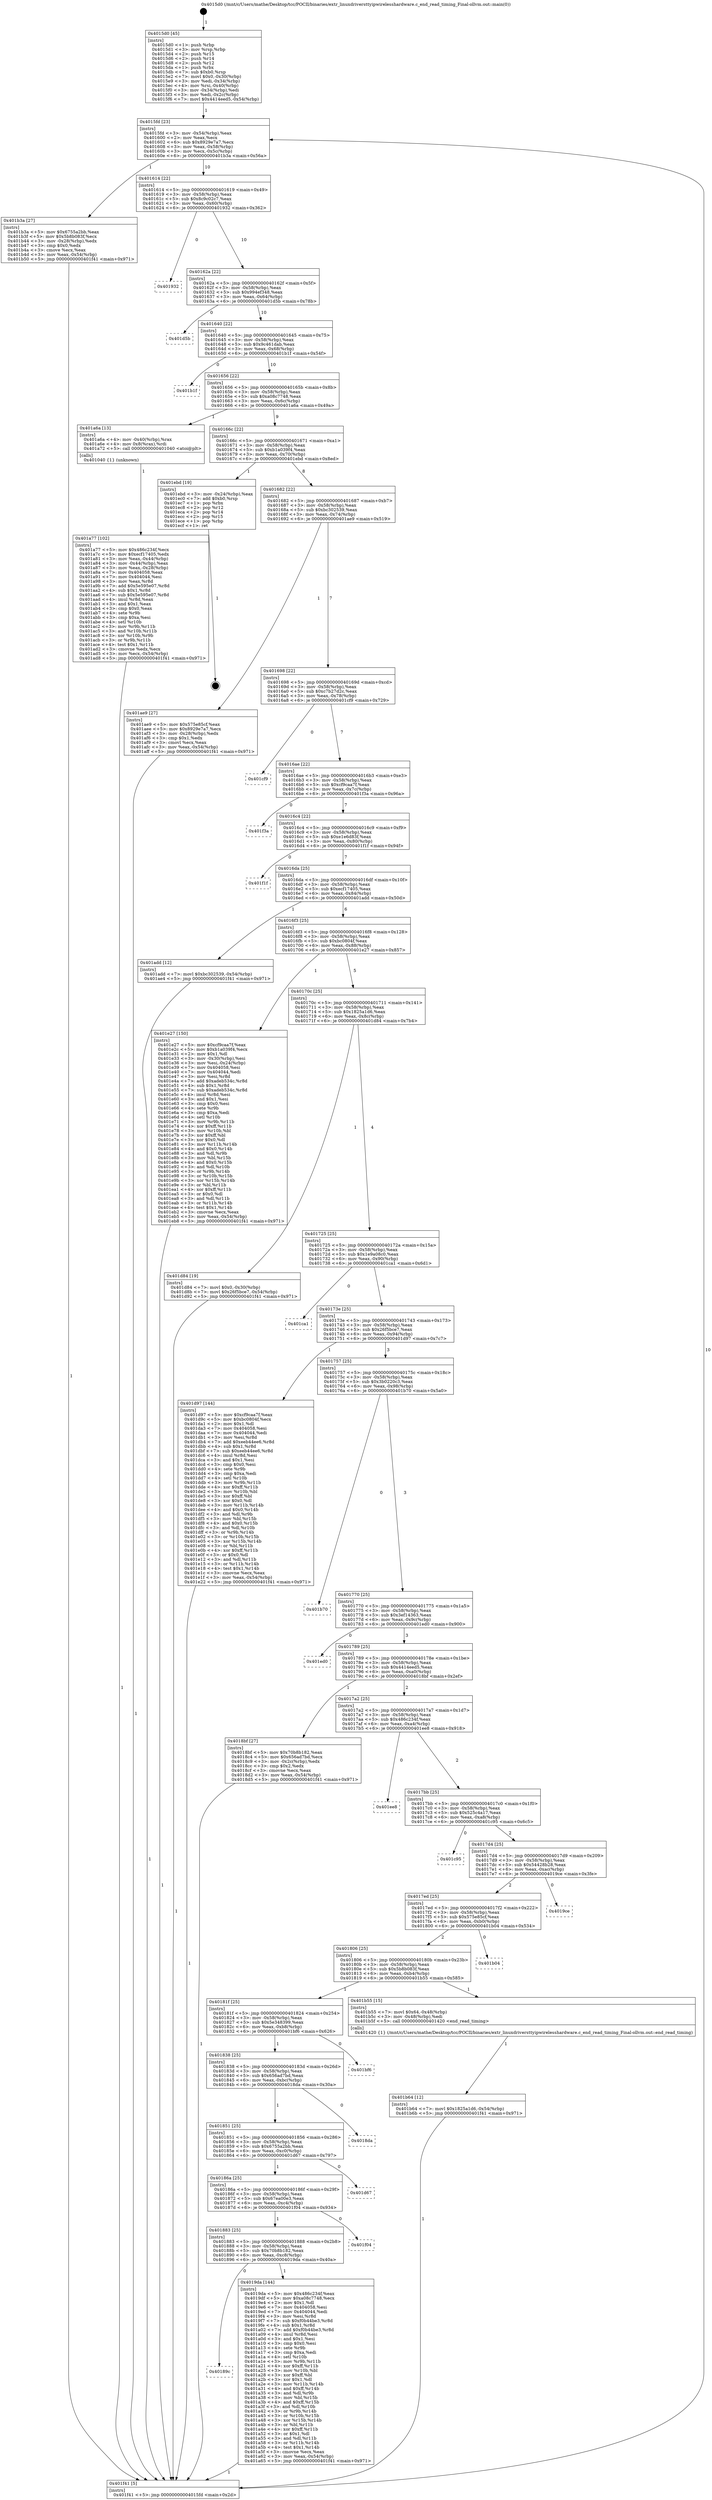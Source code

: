 digraph "0x4015d0" {
  label = "0x4015d0 (/mnt/c/Users/mathe/Desktop/tcc/POCII/binaries/extr_linuxdriversttyipwirelesshardware.c_end_read_timing_Final-ollvm.out::main(0))"
  labelloc = "t"
  node[shape=record]

  Entry [label="",width=0.3,height=0.3,shape=circle,fillcolor=black,style=filled]
  "0x4015fd" [label="{
     0x4015fd [23]\l
     | [instrs]\l
     &nbsp;&nbsp;0x4015fd \<+3\>: mov -0x54(%rbp),%eax\l
     &nbsp;&nbsp;0x401600 \<+2\>: mov %eax,%ecx\l
     &nbsp;&nbsp;0x401602 \<+6\>: sub $0x8929e7a7,%ecx\l
     &nbsp;&nbsp;0x401608 \<+3\>: mov %eax,-0x58(%rbp)\l
     &nbsp;&nbsp;0x40160b \<+3\>: mov %ecx,-0x5c(%rbp)\l
     &nbsp;&nbsp;0x40160e \<+6\>: je 0000000000401b3a \<main+0x56a\>\l
  }"]
  "0x401b3a" [label="{
     0x401b3a [27]\l
     | [instrs]\l
     &nbsp;&nbsp;0x401b3a \<+5\>: mov $0x6755a2bb,%eax\l
     &nbsp;&nbsp;0x401b3f \<+5\>: mov $0x5b8b083f,%ecx\l
     &nbsp;&nbsp;0x401b44 \<+3\>: mov -0x28(%rbp),%edx\l
     &nbsp;&nbsp;0x401b47 \<+3\>: cmp $0x0,%edx\l
     &nbsp;&nbsp;0x401b4a \<+3\>: cmove %ecx,%eax\l
     &nbsp;&nbsp;0x401b4d \<+3\>: mov %eax,-0x54(%rbp)\l
     &nbsp;&nbsp;0x401b50 \<+5\>: jmp 0000000000401f41 \<main+0x971\>\l
  }"]
  "0x401614" [label="{
     0x401614 [22]\l
     | [instrs]\l
     &nbsp;&nbsp;0x401614 \<+5\>: jmp 0000000000401619 \<main+0x49\>\l
     &nbsp;&nbsp;0x401619 \<+3\>: mov -0x58(%rbp),%eax\l
     &nbsp;&nbsp;0x40161c \<+5\>: sub $0x8c9c02c7,%eax\l
     &nbsp;&nbsp;0x401621 \<+3\>: mov %eax,-0x60(%rbp)\l
     &nbsp;&nbsp;0x401624 \<+6\>: je 0000000000401932 \<main+0x362\>\l
  }"]
  Exit [label="",width=0.3,height=0.3,shape=circle,fillcolor=black,style=filled,peripheries=2]
  "0x401932" [label="{
     0x401932\l
  }", style=dashed]
  "0x40162a" [label="{
     0x40162a [22]\l
     | [instrs]\l
     &nbsp;&nbsp;0x40162a \<+5\>: jmp 000000000040162f \<main+0x5f\>\l
     &nbsp;&nbsp;0x40162f \<+3\>: mov -0x58(%rbp),%eax\l
     &nbsp;&nbsp;0x401632 \<+5\>: sub $0x994ef348,%eax\l
     &nbsp;&nbsp;0x401637 \<+3\>: mov %eax,-0x64(%rbp)\l
     &nbsp;&nbsp;0x40163a \<+6\>: je 0000000000401d5b \<main+0x78b\>\l
  }"]
  "0x401b64" [label="{
     0x401b64 [12]\l
     | [instrs]\l
     &nbsp;&nbsp;0x401b64 \<+7\>: movl $0x1825a1d6,-0x54(%rbp)\l
     &nbsp;&nbsp;0x401b6b \<+5\>: jmp 0000000000401f41 \<main+0x971\>\l
  }"]
  "0x401d5b" [label="{
     0x401d5b\l
  }", style=dashed]
  "0x401640" [label="{
     0x401640 [22]\l
     | [instrs]\l
     &nbsp;&nbsp;0x401640 \<+5\>: jmp 0000000000401645 \<main+0x75\>\l
     &nbsp;&nbsp;0x401645 \<+3\>: mov -0x58(%rbp),%eax\l
     &nbsp;&nbsp;0x401648 \<+5\>: sub $0x9c461dab,%eax\l
     &nbsp;&nbsp;0x40164d \<+3\>: mov %eax,-0x68(%rbp)\l
     &nbsp;&nbsp;0x401650 \<+6\>: je 0000000000401b1f \<main+0x54f\>\l
  }"]
  "0x401a77" [label="{
     0x401a77 [102]\l
     | [instrs]\l
     &nbsp;&nbsp;0x401a77 \<+5\>: mov $0x486c234f,%ecx\l
     &nbsp;&nbsp;0x401a7c \<+5\>: mov $0xecf17405,%edx\l
     &nbsp;&nbsp;0x401a81 \<+3\>: mov %eax,-0x44(%rbp)\l
     &nbsp;&nbsp;0x401a84 \<+3\>: mov -0x44(%rbp),%eax\l
     &nbsp;&nbsp;0x401a87 \<+3\>: mov %eax,-0x28(%rbp)\l
     &nbsp;&nbsp;0x401a8a \<+7\>: mov 0x404058,%eax\l
     &nbsp;&nbsp;0x401a91 \<+7\>: mov 0x404044,%esi\l
     &nbsp;&nbsp;0x401a98 \<+3\>: mov %eax,%r8d\l
     &nbsp;&nbsp;0x401a9b \<+7\>: add $0x5e595e07,%r8d\l
     &nbsp;&nbsp;0x401aa2 \<+4\>: sub $0x1,%r8d\l
     &nbsp;&nbsp;0x401aa6 \<+7\>: sub $0x5e595e07,%r8d\l
     &nbsp;&nbsp;0x401aad \<+4\>: imul %r8d,%eax\l
     &nbsp;&nbsp;0x401ab1 \<+3\>: and $0x1,%eax\l
     &nbsp;&nbsp;0x401ab4 \<+3\>: cmp $0x0,%eax\l
     &nbsp;&nbsp;0x401ab7 \<+4\>: sete %r9b\l
     &nbsp;&nbsp;0x401abb \<+3\>: cmp $0xa,%esi\l
     &nbsp;&nbsp;0x401abe \<+4\>: setl %r10b\l
     &nbsp;&nbsp;0x401ac2 \<+3\>: mov %r9b,%r11b\l
     &nbsp;&nbsp;0x401ac5 \<+3\>: and %r10b,%r11b\l
     &nbsp;&nbsp;0x401ac8 \<+3\>: xor %r10b,%r9b\l
     &nbsp;&nbsp;0x401acb \<+3\>: or %r9b,%r11b\l
     &nbsp;&nbsp;0x401ace \<+4\>: test $0x1,%r11b\l
     &nbsp;&nbsp;0x401ad2 \<+3\>: cmovne %edx,%ecx\l
     &nbsp;&nbsp;0x401ad5 \<+3\>: mov %ecx,-0x54(%rbp)\l
     &nbsp;&nbsp;0x401ad8 \<+5\>: jmp 0000000000401f41 \<main+0x971\>\l
  }"]
  "0x401b1f" [label="{
     0x401b1f\l
  }", style=dashed]
  "0x401656" [label="{
     0x401656 [22]\l
     | [instrs]\l
     &nbsp;&nbsp;0x401656 \<+5\>: jmp 000000000040165b \<main+0x8b\>\l
     &nbsp;&nbsp;0x40165b \<+3\>: mov -0x58(%rbp),%eax\l
     &nbsp;&nbsp;0x40165e \<+5\>: sub $0xa08c7748,%eax\l
     &nbsp;&nbsp;0x401663 \<+3\>: mov %eax,-0x6c(%rbp)\l
     &nbsp;&nbsp;0x401666 \<+6\>: je 0000000000401a6a \<main+0x49a\>\l
  }"]
  "0x40189c" [label="{
     0x40189c\l
  }", style=dashed]
  "0x401a6a" [label="{
     0x401a6a [13]\l
     | [instrs]\l
     &nbsp;&nbsp;0x401a6a \<+4\>: mov -0x40(%rbp),%rax\l
     &nbsp;&nbsp;0x401a6e \<+4\>: mov 0x8(%rax),%rdi\l
     &nbsp;&nbsp;0x401a72 \<+5\>: call 0000000000401040 \<atoi@plt\>\l
     | [calls]\l
     &nbsp;&nbsp;0x401040 \{1\} (unknown)\l
  }"]
  "0x40166c" [label="{
     0x40166c [22]\l
     | [instrs]\l
     &nbsp;&nbsp;0x40166c \<+5\>: jmp 0000000000401671 \<main+0xa1\>\l
     &nbsp;&nbsp;0x401671 \<+3\>: mov -0x58(%rbp),%eax\l
     &nbsp;&nbsp;0x401674 \<+5\>: sub $0xb1a039f4,%eax\l
     &nbsp;&nbsp;0x401679 \<+3\>: mov %eax,-0x70(%rbp)\l
     &nbsp;&nbsp;0x40167c \<+6\>: je 0000000000401ebd \<main+0x8ed\>\l
  }"]
  "0x4019da" [label="{
     0x4019da [144]\l
     | [instrs]\l
     &nbsp;&nbsp;0x4019da \<+5\>: mov $0x486c234f,%eax\l
     &nbsp;&nbsp;0x4019df \<+5\>: mov $0xa08c7748,%ecx\l
     &nbsp;&nbsp;0x4019e4 \<+2\>: mov $0x1,%dl\l
     &nbsp;&nbsp;0x4019e6 \<+7\>: mov 0x404058,%esi\l
     &nbsp;&nbsp;0x4019ed \<+7\>: mov 0x404044,%edi\l
     &nbsp;&nbsp;0x4019f4 \<+3\>: mov %esi,%r8d\l
     &nbsp;&nbsp;0x4019f7 \<+7\>: sub $0xf0b44be3,%r8d\l
     &nbsp;&nbsp;0x4019fe \<+4\>: sub $0x1,%r8d\l
     &nbsp;&nbsp;0x401a02 \<+7\>: add $0xf0b44be3,%r8d\l
     &nbsp;&nbsp;0x401a09 \<+4\>: imul %r8d,%esi\l
     &nbsp;&nbsp;0x401a0d \<+3\>: and $0x1,%esi\l
     &nbsp;&nbsp;0x401a10 \<+3\>: cmp $0x0,%esi\l
     &nbsp;&nbsp;0x401a13 \<+4\>: sete %r9b\l
     &nbsp;&nbsp;0x401a17 \<+3\>: cmp $0xa,%edi\l
     &nbsp;&nbsp;0x401a1a \<+4\>: setl %r10b\l
     &nbsp;&nbsp;0x401a1e \<+3\>: mov %r9b,%r11b\l
     &nbsp;&nbsp;0x401a21 \<+4\>: xor $0xff,%r11b\l
     &nbsp;&nbsp;0x401a25 \<+3\>: mov %r10b,%bl\l
     &nbsp;&nbsp;0x401a28 \<+3\>: xor $0xff,%bl\l
     &nbsp;&nbsp;0x401a2b \<+3\>: xor $0x1,%dl\l
     &nbsp;&nbsp;0x401a2e \<+3\>: mov %r11b,%r14b\l
     &nbsp;&nbsp;0x401a31 \<+4\>: and $0xff,%r14b\l
     &nbsp;&nbsp;0x401a35 \<+3\>: and %dl,%r9b\l
     &nbsp;&nbsp;0x401a38 \<+3\>: mov %bl,%r15b\l
     &nbsp;&nbsp;0x401a3b \<+4\>: and $0xff,%r15b\l
     &nbsp;&nbsp;0x401a3f \<+3\>: and %dl,%r10b\l
     &nbsp;&nbsp;0x401a42 \<+3\>: or %r9b,%r14b\l
     &nbsp;&nbsp;0x401a45 \<+3\>: or %r10b,%r15b\l
     &nbsp;&nbsp;0x401a48 \<+3\>: xor %r15b,%r14b\l
     &nbsp;&nbsp;0x401a4b \<+3\>: or %bl,%r11b\l
     &nbsp;&nbsp;0x401a4e \<+4\>: xor $0xff,%r11b\l
     &nbsp;&nbsp;0x401a52 \<+3\>: or $0x1,%dl\l
     &nbsp;&nbsp;0x401a55 \<+3\>: and %dl,%r11b\l
     &nbsp;&nbsp;0x401a58 \<+3\>: or %r11b,%r14b\l
     &nbsp;&nbsp;0x401a5b \<+4\>: test $0x1,%r14b\l
     &nbsp;&nbsp;0x401a5f \<+3\>: cmovne %ecx,%eax\l
     &nbsp;&nbsp;0x401a62 \<+3\>: mov %eax,-0x54(%rbp)\l
     &nbsp;&nbsp;0x401a65 \<+5\>: jmp 0000000000401f41 \<main+0x971\>\l
  }"]
  "0x401ebd" [label="{
     0x401ebd [19]\l
     | [instrs]\l
     &nbsp;&nbsp;0x401ebd \<+3\>: mov -0x24(%rbp),%eax\l
     &nbsp;&nbsp;0x401ec0 \<+7\>: add $0xb0,%rsp\l
     &nbsp;&nbsp;0x401ec7 \<+1\>: pop %rbx\l
     &nbsp;&nbsp;0x401ec8 \<+2\>: pop %r12\l
     &nbsp;&nbsp;0x401eca \<+2\>: pop %r14\l
     &nbsp;&nbsp;0x401ecc \<+2\>: pop %r15\l
     &nbsp;&nbsp;0x401ece \<+1\>: pop %rbp\l
     &nbsp;&nbsp;0x401ecf \<+1\>: ret\l
  }"]
  "0x401682" [label="{
     0x401682 [22]\l
     | [instrs]\l
     &nbsp;&nbsp;0x401682 \<+5\>: jmp 0000000000401687 \<main+0xb7\>\l
     &nbsp;&nbsp;0x401687 \<+3\>: mov -0x58(%rbp),%eax\l
     &nbsp;&nbsp;0x40168a \<+5\>: sub $0xbc302539,%eax\l
     &nbsp;&nbsp;0x40168f \<+3\>: mov %eax,-0x74(%rbp)\l
     &nbsp;&nbsp;0x401692 \<+6\>: je 0000000000401ae9 \<main+0x519\>\l
  }"]
  "0x401883" [label="{
     0x401883 [25]\l
     | [instrs]\l
     &nbsp;&nbsp;0x401883 \<+5\>: jmp 0000000000401888 \<main+0x2b8\>\l
     &nbsp;&nbsp;0x401888 \<+3\>: mov -0x58(%rbp),%eax\l
     &nbsp;&nbsp;0x40188b \<+5\>: sub $0x70b8b182,%eax\l
     &nbsp;&nbsp;0x401890 \<+6\>: mov %eax,-0xc8(%rbp)\l
     &nbsp;&nbsp;0x401896 \<+6\>: je 00000000004019da \<main+0x40a\>\l
  }"]
  "0x401ae9" [label="{
     0x401ae9 [27]\l
     | [instrs]\l
     &nbsp;&nbsp;0x401ae9 \<+5\>: mov $0x575e85cf,%eax\l
     &nbsp;&nbsp;0x401aee \<+5\>: mov $0x8929e7a7,%ecx\l
     &nbsp;&nbsp;0x401af3 \<+3\>: mov -0x28(%rbp),%edx\l
     &nbsp;&nbsp;0x401af6 \<+3\>: cmp $0x1,%edx\l
     &nbsp;&nbsp;0x401af9 \<+3\>: cmovl %ecx,%eax\l
     &nbsp;&nbsp;0x401afc \<+3\>: mov %eax,-0x54(%rbp)\l
     &nbsp;&nbsp;0x401aff \<+5\>: jmp 0000000000401f41 \<main+0x971\>\l
  }"]
  "0x401698" [label="{
     0x401698 [22]\l
     | [instrs]\l
     &nbsp;&nbsp;0x401698 \<+5\>: jmp 000000000040169d \<main+0xcd\>\l
     &nbsp;&nbsp;0x40169d \<+3\>: mov -0x58(%rbp),%eax\l
     &nbsp;&nbsp;0x4016a0 \<+5\>: sub $0xc7b27d2c,%eax\l
     &nbsp;&nbsp;0x4016a5 \<+3\>: mov %eax,-0x78(%rbp)\l
     &nbsp;&nbsp;0x4016a8 \<+6\>: je 0000000000401cf9 \<main+0x729\>\l
  }"]
  "0x401f04" [label="{
     0x401f04\l
  }", style=dashed]
  "0x401cf9" [label="{
     0x401cf9\l
  }", style=dashed]
  "0x4016ae" [label="{
     0x4016ae [22]\l
     | [instrs]\l
     &nbsp;&nbsp;0x4016ae \<+5\>: jmp 00000000004016b3 \<main+0xe3\>\l
     &nbsp;&nbsp;0x4016b3 \<+3\>: mov -0x58(%rbp),%eax\l
     &nbsp;&nbsp;0x4016b6 \<+5\>: sub $0xcf9caa7f,%eax\l
     &nbsp;&nbsp;0x4016bb \<+3\>: mov %eax,-0x7c(%rbp)\l
     &nbsp;&nbsp;0x4016be \<+6\>: je 0000000000401f3a \<main+0x96a\>\l
  }"]
  "0x40186a" [label="{
     0x40186a [25]\l
     | [instrs]\l
     &nbsp;&nbsp;0x40186a \<+5\>: jmp 000000000040186f \<main+0x29f\>\l
     &nbsp;&nbsp;0x40186f \<+3\>: mov -0x58(%rbp),%eax\l
     &nbsp;&nbsp;0x401872 \<+5\>: sub $0x67ea00e3,%eax\l
     &nbsp;&nbsp;0x401877 \<+6\>: mov %eax,-0xc4(%rbp)\l
     &nbsp;&nbsp;0x40187d \<+6\>: je 0000000000401f04 \<main+0x934\>\l
  }"]
  "0x401f3a" [label="{
     0x401f3a\l
  }", style=dashed]
  "0x4016c4" [label="{
     0x4016c4 [22]\l
     | [instrs]\l
     &nbsp;&nbsp;0x4016c4 \<+5\>: jmp 00000000004016c9 \<main+0xf9\>\l
     &nbsp;&nbsp;0x4016c9 \<+3\>: mov -0x58(%rbp),%eax\l
     &nbsp;&nbsp;0x4016cc \<+5\>: sub $0xe1e6d83f,%eax\l
     &nbsp;&nbsp;0x4016d1 \<+3\>: mov %eax,-0x80(%rbp)\l
     &nbsp;&nbsp;0x4016d4 \<+6\>: je 0000000000401f1f \<main+0x94f\>\l
  }"]
  "0x401d67" [label="{
     0x401d67\l
  }", style=dashed]
  "0x401f1f" [label="{
     0x401f1f\l
  }", style=dashed]
  "0x4016da" [label="{
     0x4016da [25]\l
     | [instrs]\l
     &nbsp;&nbsp;0x4016da \<+5\>: jmp 00000000004016df \<main+0x10f\>\l
     &nbsp;&nbsp;0x4016df \<+3\>: mov -0x58(%rbp),%eax\l
     &nbsp;&nbsp;0x4016e2 \<+5\>: sub $0xecf17405,%eax\l
     &nbsp;&nbsp;0x4016e7 \<+6\>: mov %eax,-0x84(%rbp)\l
     &nbsp;&nbsp;0x4016ed \<+6\>: je 0000000000401add \<main+0x50d\>\l
  }"]
  "0x401851" [label="{
     0x401851 [25]\l
     | [instrs]\l
     &nbsp;&nbsp;0x401851 \<+5\>: jmp 0000000000401856 \<main+0x286\>\l
     &nbsp;&nbsp;0x401856 \<+3\>: mov -0x58(%rbp),%eax\l
     &nbsp;&nbsp;0x401859 \<+5\>: sub $0x6755a2bb,%eax\l
     &nbsp;&nbsp;0x40185e \<+6\>: mov %eax,-0xc0(%rbp)\l
     &nbsp;&nbsp;0x401864 \<+6\>: je 0000000000401d67 \<main+0x797\>\l
  }"]
  "0x401add" [label="{
     0x401add [12]\l
     | [instrs]\l
     &nbsp;&nbsp;0x401add \<+7\>: movl $0xbc302539,-0x54(%rbp)\l
     &nbsp;&nbsp;0x401ae4 \<+5\>: jmp 0000000000401f41 \<main+0x971\>\l
  }"]
  "0x4016f3" [label="{
     0x4016f3 [25]\l
     | [instrs]\l
     &nbsp;&nbsp;0x4016f3 \<+5\>: jmp 00000000004016f8 \<main+0x128\>\l
     &nbsp;&nbsp;0x4016f8 \<+3\>: mov -0x58(%rbp),%eax\l
     &nbsp;&nbsp;0x4016fb \<+5\>: sub $0xbc0804f,%eax\l
     &nbsp;&nbsp;0x401700 \<+6\>: mov %eax,-0x88(%rbp)\l
     &nbsp;&nbsp;0x401706 \<+6\>: je 0000000000401e27 \<main+0x857\>\l
  }"]
  "0x4018da" [label="{
     0x4018da\l
  }", style=dashed]
  "0x401e27" [label="{
     0x401e27 [150]\l
     | [instrs]\l
     &nbsp;&nbsp;0x401e27 \<+5\>: mov $0xcf9caa7f,%eax\l
     &nbsp;&nbsp;0x401e2c \<+5\>: mov $0xb1a039f4,%ecx\l
     &nbsp;&nbsp;0x401e31 \<+2\>: mov $0x1,%dl\l
     &nbsp;&nbsp;0x401e33 \<+3\>: mov -0x30(%rbp),%esi\l
     &nbsp;&nbsp;0x401e36 \<+3\>: mov %esi,-0x24(%rbp)\l
     &nbsp;&nbsp;0x401e39 \<+7\>: mov 0x404058,%esi\l
     &nbsp;&nbsp;0x401e40 \<+7\>: mov 0x404044,%edi\l
     &nbsp;&nbsp;0x401e47 \<+3\>: mov %esi,%r8d\l
     &nbsp;&nbsp;0x401e4a \<+7\>: add $0xadeb534c,%r8d\l
     &nbsp;&nbsp;0x401e51 \<+4\>: sub $0x1,%r8d\l
     &nbsp;&nbsp;0x401e55 \<+7\>: sub $0xadeb534c,%r8d\l
     &nbsp;&nbsp;0x401e5c \<+4\>: imul %r8d,%esi\l
     &nbsp;&nbsp;0x401e60 \<+3\>: and $0x1,%esi\l
     &nbsp;&nbsp;0x401e63 \<+3\>: cmp $0x0,%esi\l
     &nbsp;&nbsp;0x401e66 \<+4\>: sete %r9b\l
     &nbsp;&nbsp;0x401e6a \<+3\>: cmp $0xa,%edi\l
     &nbsp;&nbsp;0x401e6d \<+4\>: setl %r10b\l
     &nbsp;&nbsp;0x401e71 \<+3\>: mov %r9b,%r11b\l
     &nbsp;&nbsp;0x401e74 \<+4\>: xor $0xff,%r11b\l
     &nbsp;&nbsp;0x401e78 \<+3\>: mov %r10b,%bl\l
     &nbsp;&nbsp;0x401e7b \<+3\>: xor $0xff,%bl\l
     &nbsp;&nbsp;0x401e7e \<+3\>: xor $0x0,%dl\l
     &nbsp;&nbsp;0x401e81 \<+3\>: mov %r11b,%r14b\l
     &nbsp;&nbsp;0x401e84 \<+4\>: and $0x0,%r14b\l
     &nbsp;&nbsp;0x401e88 \<+3\>: and %dl,%r9b\l
     &nbsp;&nbsp;0x401e8b \<+3\>: mov %bl,%r15b\l
     &nbsp;&nbsp;0x401e8e \<+4\>: and $0x0,%r15b\l
     &nbsp;&nbsp;0x401e92 \<+3\>: and %dl,%r10b\l
     &nbsp;&nbsp;0x401e95 \<+3\>: or %r9b,%r14b\l
     &nbsp;&nbsp;0x401e98 \<+3\>: or %r10b,%r15b\l
     &nbsp;&nbsp;0x401e9b \<+3\>: xor %r15b,%r14b\l
     &nbsp;&nbsp;0x401e9e \<+3\>: or %bl,%r11b\l
     &nbsp;&nbsp;0x401ea1 \<+4\>: xor $0xff,%r11b\l
     &nbsp;&nbsp;0x401ea5 \<+3\>: or $0x0,%dl\l
     &nbsp;&nbsp;0x401ea8 \<+3\>: and %dl,%r11b\l
     &nbsp;&nbsp;0x401eab \<+3\>: or %r11b,%r14b\l
     &nbsp;&nbsp;0x401eae \<+4\>: test $0x1,%r14b\l
     &nbsp;&nbsp;0x401eb2 \<+3\>: cmovne %ecx,%eax\l
     &nbsp;&nbsp;0x401eb5 \<+3\>: mov %eax,-0x54(%rbp)\l
     &nbsp;&nbsp;0x401eb8 \<+5\>: jmp 0000000000401f41 \<main+0x971\>\l
  }"]
  "0x40170c" [label="{
     0x40170c [25]\l
     | [instrs]\l
     &nbsp;&nbsp;0x40170c \<+5\>: jmp 0000000000401711 \<main+0x141\>\l
     &nbsp;&nbsp;0x401711 \<+3\>: mov -0x58(%rbp),%eax\l
     &nbsp;&nbsp;0x401714 \<+5\>: sub $0x1825a1d6,%eax\l
     &nbsp;&nbsp;0x401719 \<+6\>: mov %eax,-0x8c(%rbp)\l
     &nbsp;&nbsp;0x40171f \<+6\>: je 0000000000401d84 \<main+0x7b4\>\l
  }"]
  "0x401838" [label="{
     0x401838 [25]\l
     | [instrs]\l
     &nbsp;&nbsp;0x401838 \<+5\>: jmp 000000000040183d \<main+0x26d\>\l
     &nbsp;&nbsp;0x40183d \<+3\>: mov -0x58(%rbp),%eax\l
     &nbsp;&nbsp;0x401840 \<+5\>: sub $0x656ad7bd,%eax\l
     &nbsp;&nbsp;0x401845 \<+6\>: mov %eax,-0xbc(%rbp)\l
     &nbsp;&nbsp;0x40184b \<+6\>: je 00000000004018da \<main+0x30a\>\l
  }"]
  "0x401d84" [label="{
     0x401d84 [19]\l
     | [instrs]\l
     &nbsp;&nbsp;0x401d84 \<+7\>: movl $0x0,-0x30(%rbp)\l
     &nbsp;&nbsp;0x401d8b \<+7\>: movl $0x26f5bce7,-0x54(%rbp)\l
     &nbsp;&nbsp;0x401d92 \<+5\>: jmp 0000000000401f41 \<main+0x971\>\l
  }"]
  "0x401725" [label="{
     0x401725 [25]\l
     | [instrs]\l
     &nbsp;&nbsp;0x401725 \<+5\>: jmp 000000000040172a \<main+0x15a\>\l
     &nbsp;&nbsp;0x40172a \<+3\>: mov -0x58(%rbp),%eax\l
     &nbsp;&nbsp;0x40172d \<+5\>: sub $0x1e9a08c0,%eax\l
     &nbsp;&nbsp;0x401732 \<+6\>: mov %eax,-0x90(%rbp)\l
     &nbsp;&nbsp;0x401738 \<+6\>: je 0000000000401ca1 \<main+0x6d1\>\l
  }"]
  "0x401bf6" [label="{
     0x401bf6\l
  }", style=dashed]
  "0x401ca1" [label="{
     0x401ca1\l
  }", style=dashed]
  "0x40173e" [label="{
     0x40173e [25]\l
     | [instrs]\l
     &nbsp;&nbsp;0x40173e \<+5\>: jmp 0000000000401743 \<main+0x173\>\l
     &nbsp;&nbsp;0x401743 \<+3\>: mov -0x58(%rbp),%eax\l
     &nbsp;&nbsp;0x401746 \<+5\>: sub $0x26f5bce7,%eax\l
     &nbsp;&nbsp;0x40174b \<+6\>: mov %eax,-0x94(%rbp)\l
     &nbsp;&nbsp;0x401751 \<+6\>: je 0000000000401d97 \<main+0x7c7\>\l
  }"]
  "0x40181f" [label="{
     0x40181f [25]\l
     | [instrs]\l
     &nbsp;&nbsp;0x40181f \<+5\>: jmp 0000000000401824 \<main+0x254\>\l
     &nbsp;&nbsp;0x401824 \<+3\>: mov -0x58(%rbp),%eax\l
     &nbsp;&nbsp;0x401827 \<+5\>: sub $0x5e348399,%eax\l
     &nbsp;&nbsp;0x40182c \<+6\>: mov %eax,-0xb8(%rbp)\l
     &nbsp;&nbsp;0x401832 \<+6\>: je 0000000000401bf6 \<main+0x626\>\l
  }"]
  "0x401d97" [label="{
     0x401d97 [144]\l
     | [instrs]\l
     &nbsp;&nbsp;0x401d97 \<+5\>: mov $0xcf9caa7f,%eax\l
     &nbsp;&nbsp;0x401d9c \<+5\>: mov $0xbc0804f,%ecx\l
     &nbsp;&nbsp;0x401da1 \<+2\>: mov $0x1,%dl\l
     &nbsp;&nbsp;0x401da3 \<+7\>: mov 0x404058,%esi\l
     &nbsp;&nbsp;0x401daa \<+7\>: mov 0x404044,%edi\l
     &nbsp;&nbsp;0x401db1 \<+3\>: mov %esi,%r8d\l
     &nbsp;&nbsp;0x401db4 \<+7\>: add $0xeeb44ee6,%r8d\l
     &nbsp;&nbsp;0x401dbb \<+4\>: sub $0x1,%r8d\l
     &nbsp;&nbsp;0x401dbf \<+7\>: sub $0xeeb44ee6,%r8d\l
     &nbsp;&nbsp;0x401dc6 \<+4\>: imul %r8d,%esi\l
     &nbsp;&nbsp;0x401dca \<+3\>: and $0x1,%esi\l
     &nbsp;&nbsp;0x401dcd \<+3\>: cmp $0x0,%esi\l
     &nbsp;&nbsp;0x401dd0 \<+4\>: sete %r9b\l
     &nbsp;&nbsp;0x401dd4 \<+3\>: cmp $0xa,%edi\l
     &nbsp;&nbsp;0x401dd7 \<+4\>: setl %r10b\l
     &nbsp;&nbsp;0x401ddb \<+3\>: mov %r9b,%r11b\l
     &nbsp;&nbsp;0x401dde \<+4\>: xor $0xff,%r11b\l
     &nbsp;&nbsp;0x401de2 \<+3\>: mov %r10b,%bl\l
     &nbsp;&nbsp;0x401de5 \<+3\>: xor $0xff,%bl\l
     &nbsp;&nbsp;0x401de8 \<+3\>: xor $0x0,%dl\l
     &nbsp;&nbsp;0x401deb \<+3\>: mov %r11b,%r14b\l
     &nbsp;&nbsp;0x401dee \<+4\>: and $0x0,%r14b\l
     &nbsp;&nbsp;0x401df2 \<+3\>: and %dl,%r9b\l
     &nbsp;&nbsp;0x401df5 \<+3\>: mov %bl,%r15b\l
     &nbsp;&nbsp;0x401df8 \<+4\>: and $0x0,%r15b\l
     &nbsp;&nbsp;0x401dfc \<+3\>: and %dl,%r10b\l
     &nbsp;&nbsp;0x401dff \<+3\>: or %r9b,%r14b\l
     &nbsp;&nbsp;0x401e02 \<+3\>: or %r10b,%r15b\l
     &nbsp;&nbsp;0x401e05 \<+3\>: xor %r15b,%r14b\l
     &nbsp;&nbsp;0x401e08 \<+3\>: or %bl,%r11b\l
     &nbsp;&nbsp;0x401e0b \<+4\>: xor $0xff,%r11b\l
     &nbsp;&nbsp;0x401e0f \<+3\>: or $0x0,%dl\l
     &nbsp;&nbsp;0x401e12 \<+3\>: and %dl,%r11b\l
     &nbsp;&nbsp;0x401e15 \<+3\>: or %r11b,%r14b\l
     &nbsp;&nbsp;0x401e18 \<+4\>: test $0x1,%r14b\l
     &nbsp;&nbsp;0x401e1c \<+3\>: cmovne %ecx,%eax\l
     &nbsp;&nbsp;0x401e1f \<+3\>: mov %eax,-0x54(%rbp)\l
     &nbsp;&nbsp;0x401e22 \<+5\>: jmp 0000000000401f41 \<main+0x971\>\l
  }"]
  "0x401757" [label="{
     0x401757 [25]\l
     | [instrs]\l
     &nbsp;&nbsp;0x401757 \<+5\>: jmp 000000000040175c \<main+0x18c\>\l
     &nbsp;&nbsp;0x40175c \<+3\>: mov -0x58(%rbp),%eax\l
     &nbsp;&nbsp;0x40175f \<+5\>: sub $0x3b0220c3,%eax\l
     &nbsp;&nbsp;0x401764 \<+6\>: mov %eax,-0x98(%rbp)\l
     &nbsp;&nbsp;0x40176a \<+6\>: je 0000000000401b70 \<main+0x5a0\>\l
  }"]
  "0x401b55" [label="{
     0x401b55 [15]\l
     | [instrs]\l
     &nbsp;&nbsp;0x401b55 \<+7\>: movl $0x64,-0x48(%rbp)\l
     &nbsp;&nbsp;0x401b5c \<+3\>: mov -0x48(%rbp),%edi\l
     &nbsp;&nbsp;0x401b5f \<+5\>: call 0000000000401420 \<end_read_timing\>\l
     | [calls]\l
     &nbsp;&nbsp;0x401420 \{1\} (/mnt/c/Users/mathe/Desktop/tcc/POCII/binaries/extr_linuxdriversttyipwirelesshardware.c_end_read_timing_Final-ollvm.out::end_read_timing)\l
  }"]
  "0x401b70" [label="{
     0x401b70\l
  }", style=dashed]
  "0x401770" [label="{
     0x401770 [25]\l
     | [instrs]\l
     &nbsp;&nbsp;0x401770 \<+5\>: jmp 0000000000401775 \<main+0x1a5\>\l
     &nbsp;&nbsp;0x401775 \<+3\>: mov -0x58(%rbp),%eax\l
     &nbsp;&nbsp;0x401778 \<+5\>: sub $0x3ef14363,%eax\l
     &nbsp;&nbsp;0x40177d \<+6\>: mov %eax,-0x9c(%rbp)\l
     &nbsp;&nbsp;0x401783 \<+6\>: je 0000000000401ed0 \<main+0x900\>\l
  }"]
  "0x401806" [label="{
     0x401806 [25]\l
     | [instrs]\l
     &nbsp;&nbsp;0x401806 \<+5\>: jmp 000000000040180b \<main+0x23b\>\l
     &nbsp;&nbsp;0x40180b \<+3\>: mov -0x58(%rbp),%eax\l
     &nbsp;&nbsp;0x40180e \<+5\>: sub $0x5b8b083f,%eax\l
     &nbsp;&nbsp;0x401813 \<+6\>: mov %eax,-0xb4(%rbp)\l
     &nbsp;&nbsp;0x401819 \<+6\>: je 0000000000401b55 \<main+0x585\>\l
  }"]
  "0x401ed0" [label="{
     0x401ed0\l
  }", style=dashed]
  "0x401789" [label="{
     0x401789 [25]\l
     | [instrs]\l
     &nbsp;&nbsp;0x401789 \<+5\>: jmp 000000000040178e \<main+0x1be\>\l
     &nbsp;&nbsp;0x40178e \<+3\>: mov -0x58(%rbp),%eax\l
     &nbsp;&nbsp;0x401791 \<+5\>: sub $0x4414eed5,%eax\l
     &nbsp;&nbsp;0x401796 \<+6\>: mov %eax,-0xa0(%rbp)\l
     &nbsp;&nbsp;0x40179c \<+6\>: je 00000000004018bf \<main+0x2ef\>\l
  }"]
  "0x401b04" [label="{
     0x401b04\l
  }", style=dashed]
  "0x4018bf" [label="{
     0x4018bf [27]\l
     | [instrs]\l
     &nbsp;&nbsp;0x4018bf \<+5\>: mov $0x70b8b182,%eax\l
     &nbsp;&nbsp;0x4018c4 \<+5\>: mov $0x656ad7bd,%ecx\l
     &nbsp;&nbsp;0x4018c9 \<+3\>: mov -0x2c(%rbp),%edx\l
     &nbsp;&nbsp;0x4018cc \<+3\>: cmp $0x2,%edx\l
     &nbsp;&nbsp;0x4018cf \<+3\>: cmovne %ecx,%eax\l
     &nbsp;&nbsp;0x4018d2 \<+3\>: mov %eax,-0x54(%rbp)\l
     &nbsp;&nbsp;0x4018d5 \<+5\>: jmp 0000000000401f41 \<main+0x971\>\l
  }"]
  "0x4017a2" [label="{
     0x4017a2 [25]\l
     | [instrs]\l
     &nbsp;&nbsp;0x4017a2 \<+5\>: jmp 00000000004017a7 \<main+0x1d7\>\l
     &nbsp;&nbsp;0x4017a7 \<+3\>: mov -0x58(%rbp),%eax\l
     &nbsp;&nbsp;0x4017aa \<+5\>: sub $0x486c234f,%eax\l
     &nbsp;&nbsp;0x4017af \<+6\>: mov %eax,-0xa4(%rbp)\l
     &nbsp;&nbsp;0x4017b5 \<+6\>: je 0000000000401ee8 \<main+0x918\>\l
  }"]
  "0x401f41" [label="{
     0x401f41 [5]\l
     | [instrs]\l
     &nbsp;&nbsp;0x401f41 \<+5\>: jmp 00000000004015fd \<main+0x2d\>\l
  }"]
  "0x4015d0" [label="{
     0x4015d0 [45]\l
     | [instrs]\l
     &nbsp;&nbsp;0x4015d0 \<+1\>: push %rbp\l
     &nbsp;&nbsp;0x4015d1 \<+3\>: mov %rsp,%rbp\l
     &nbsp;&nbsp;0x4015d4 \<+2\>: push %r15\l
     &nbsp;&nbsp;0x4015d6 \<+2\>: push %r14\l
     &nbsp;&nbsp;0x4015d8 \<+2\>: push %r12\l
     &nbsp;&nbsp;0x4015da \<+1\>: push %rbx\l
     &nbsp;&nbsp;0x4015db \<+7\>: sub $0xb0,%rsp\l
     &nbsp;&nbsp;0x4015e2 \<+7\>: movl $0x0,-0x30(%rbp)\l
     &nbsp;&nbsp;0x4015e9 \<+3\>: mov %edi,-0x34(%rbp)\l
     &nbsp;&nbsp;0x4015ec \<+4\>: mov %rsi,-0x40(%rbp)\l
     &nbsp;&nbsp;0x4015f0 \<+3\>: mov -0x34(%rbp),%edi\l
     &nbsp;&nbsp;0x4015f3 \<+3\>: mov %edi,-0x2c(%rbp)\l
     &nbsp;&nbsp;0x4015f6 \<+7\>: movl $0x4414eed5,-0x54(%rbp)\l
  }"]
  "0x4017ed" [label="{
     0x4017ed [25]\l
     | [instrs]\l
     &nbsp;&nbsp;0x4017ed \<+5\>: jmp 00000000004017f2 \<main+0x222\>\l
     &nbsp;&nbsp;0x4017f2 \<+3\>: mov -0x58(%rbp),%eax\l
     &nbsp;&nbsp;0x4017f5 \<+5\>: sub $0x575e85cf,%eax\l
     &nbsp;&nbsp;0x4017fa \<+6\>: mov %eax,-0xb0(%rbp)\l
     &nbsp;&nbsp;0x401800 \<+6\>: je 0000000000401b04 \<main+0x534\>\l
  }"]
  "0x401ee8" [label="{
     0x401ee8\l
  }", style=dashed]
  "0x4017bb" [label="{
     0x4017bb [25]\l
     | [instrs]\l
     &nbsp;&nbsp;0x4017bb \<+5\>: jmp 00000000004017c0 \<main+0x1f0\>\l
     &nbsp;&nbsp;0x4017c0 \<+3\>: mov -0x58(%rbp),%eax\l
     &nbsp;&nbsp;0x4017c3 \<+5\>: sub $0x525c4a17,%eax\l
     &nbsp;&nbsp;0x4017c8 \<+6\>: mov %eax,-0xa8(%rbp)\l
     &nbsp;&nbsp;0x4017ce \<+6\>: je 0000000000401c95 \<main+0x6c5\>\l
  }"]
  "0x4019ce" [label="{
     0x4019ce\l
  }", style=dashed]
  "0x401c95" [label="{
     0x401c95\l
  }", style=dashed]
  "0x4017d4" [label="{
     0x4017d4 [25]\l
     | [instrs]\l
     &nbsp;&nbsp;0x4017d4 \<+5\>: jmp 00000000004017d9 \<main+0x209\>\l
     &nbsp;&nbsp;0x4017d9 \<+3\>: mov -0x58(%rbp),%eax\l
     &nbsp;&nbsp;0x4017dc \<+5\>: sub $0x54428b28,%eax\l
     &nbsp;&nbsp;0x4017e1 \<+6\>: mov %eax,-0xac(%rbp)\l
     &nbsp;&nbsp;0x4017e7 \<+6\>: je 00000000004019ce \<main+0x3fe\>\l
  }"]
  Entry -> "0x4015d0" [label=" 1"]
  "0x4015fd" -> "0x401b3a" [label=" 1"]
  "0x4015fd" -> "0x401614" [label=" 10"]
  "0x401ebd" -> Exit [label=" 1"]
  "0x401614" -> "0x401932" [label=" 0"]
  "0x401614" -> "0x40162a" [label=" 10"]
  "0x401e27" -> "0x401f41" [label=" 1"]
  "0x40162a" -> "0x401d5b" [label=" 0"]
  "0x40162a" -> "0x401640" [label=" 10"]
  "0x401d97" -> "0x401f41" [label=" 1"]
  "0x401640" -> "0x401b1f" [label=" 0"]
  "0x401640" -> "0x401656" [label=" 10"]
  "0x401d84" -> "0x401f41" [label=" 1"]
  "0x401656" -> "0x401a6a" [label=" 1"]
  "0x401656" -> "0x40166c" [label=" 9"]
  "0x401b64" -> "0x401f41" [label=" 1"]
  "0x40166c" -> "0x401ebd" [label=" 1"]
  "0x40166c" -> "0x401682" [label=" 8"]
  "0x401b55" -> "0x401b64" [label=" 1"]
  "0x401682" -> "0x401ae9" [label=" 1"]
  "0x401682" -> "0x401698" [label=" 7"]
  "0x401ae9" -> "0x401f41" [label=" 1"]
  "0x401698" -> "0x401cf9" [label=" 0"]
  "0x401698" -> "0x4016ae" [label=" 7"]
  "0x401add" -> "0x401f41" [label=" 1"]
  "0x4016ae" -> "0x401f3a" [label=" 0"]
  "0x4016ae" -> "0x4016c4" [label=" 7"]
  "0x401a6a" -> "0x401a77" [label=" 1"]
  "0x4016c4" -> "0x401f1f" [label=" 0"]
  "0x4016c4" -> "0x4016da" [label=" 7"]
  "0x4019da" -> "0x401f41" [label=" 1"]
  "0x4016da" -> "0x401add" [label=" 1"]
  "0x4016da" -> "0x4016f3" [label=" 6"]
  "0x401883" -> "0x4019da" [label=" 1"]
  "0x4016f3" -> "0x401e27" [label=" 1"]
  "0x4016f3" -> "0x40170c" [label=" 5"]
  "0x401b3a" -> "0x401f41" [label=" 1"]
  "0x40170c" -> "0x401d84" [label=" 1"]
  "0x40170c" -> "0x401725" [label=" 4"]
  "0x40186a" -> "0x401f04" [label=" 0"]
  "0x401725" -> "0x401ca1" [label=" 0"]
  "0x401725" -> "0x40173e" [label=" 4"]
  "0x401a77" -> "0x401f41" [label=" 1"]
  "0x40173e" -> "0x401d97" [label=" 1"]
  "0x40173e" -> "0x401757" [label=" 3"]
  "0x401851" -> "0x401d67" [label=" 0"]
  "0x401757" -> "0x401b70" [label=" 0"]
  "0x401757" -> "0x401770" [label=" 3"]
  "0x401883" -> "0x40189c" [label=" 0"]
  "0x401770" -> "0x401ed0" [label=" 0"]
  "0x401770" -> "0x401789" [label=" 3"]
  "0x401838" -> "0x4018da" [label=" 0"]
  "0x401789" -> "0x4018bf" [label=" 1"]
  "0x401789" -> "0x4017a2" [label=" 2"]
  "0x4018bf" -> "0x401f41" [label=" 1"]
  "0x4015d0" -> "0x4015fd" [label=" 1"]
  "0x401f41" -> "0x4015fd" [label=" 10"]
  "0x40186a" -> "0x401883" [label=" 1"]
  "0x4017a2" -> "0x401ee8" [label=" 0"]
  "0x4017a2" -> "0x4017bb" [label=" 2"]
  "0x40181f" -> "0x401bf6" [label=" 0"]
  "0x4017bb" -> "0x401c95" [label=" 0"]
  "0x4017bb" -> "0x4017d4" [label=" 2"]
  "0x401851" -> "0x40186a" [label=" 1"]
  "0x4017d4" -> "0x4019ce" [label=" 0"]
  "0x4017d4" -> "0x4017ed" [label=" 2"]
  "0x40181f" -> "0x401838" [label=" 1"]
  "0x4017ed" -> "0x401b04" [label=" 0"]
  "0x4017ed" -> "0x401806" [label=" 2"]
  "0x401838" -> "0x401851" [label=" 1"]
  "0x401806" -> "0x401b55" [label=" 1"]
  "0x401806" -> "0x40181f" [label=" 1"]
}
